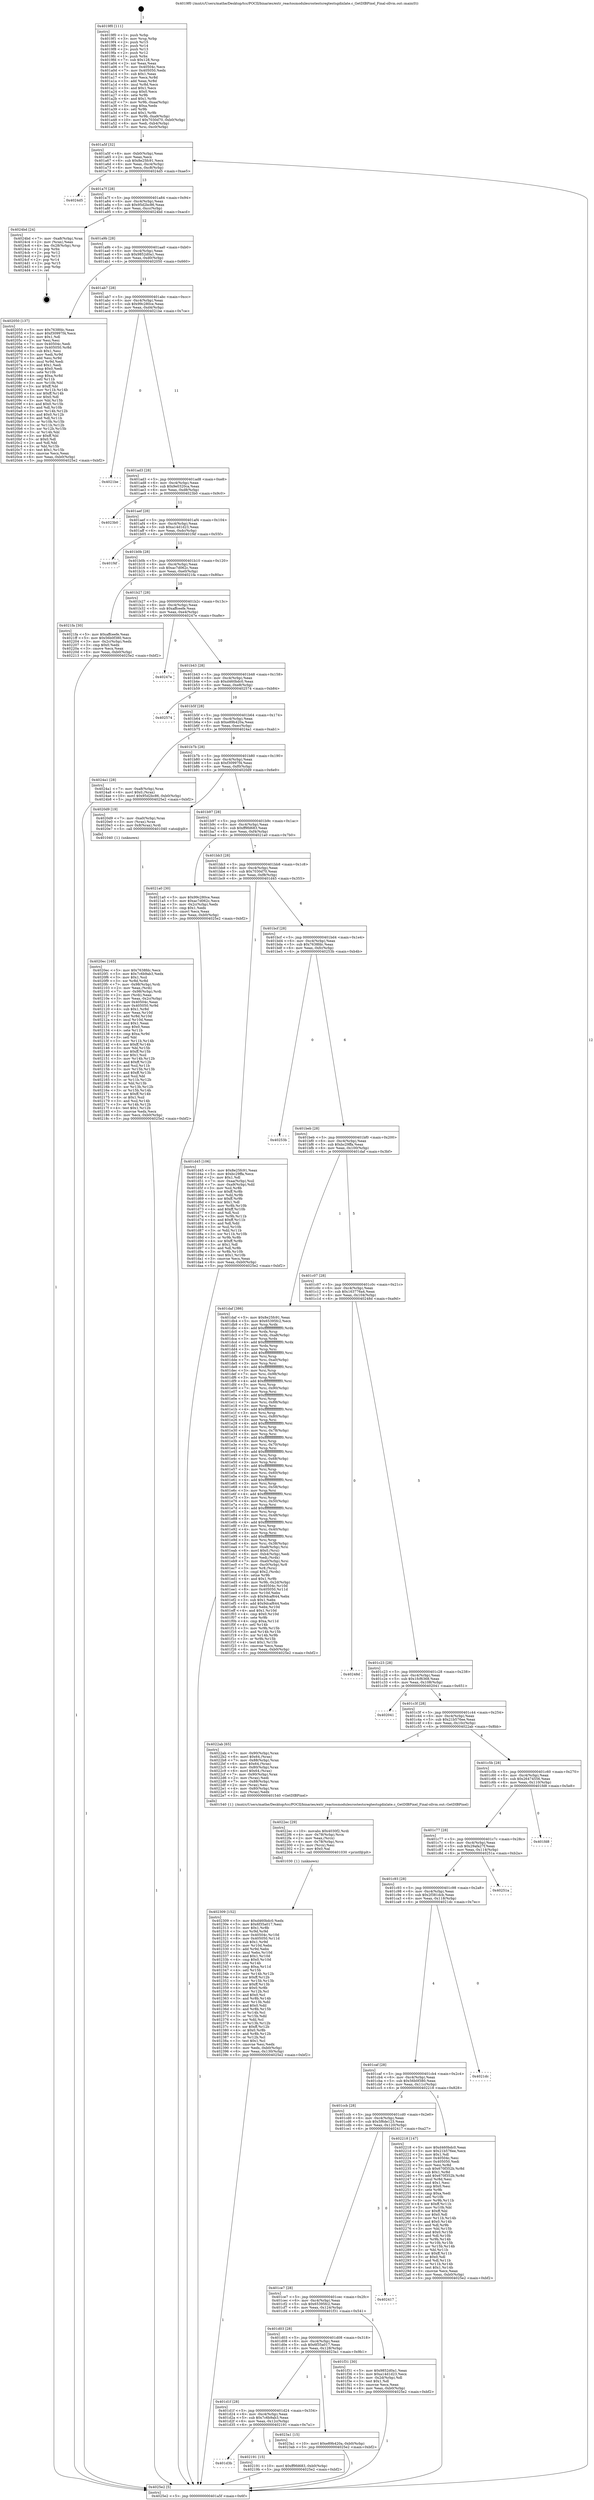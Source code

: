 digraph "0x4019f0" {
  label = "0x4019f0 (/mnt/c/Users/mathe/Desktop/tcc/POCII/binaries/extr_reactosmodulesrostestsregtestsgdixlate.c_GetDIBPixel_Final-ollvm.out::main(0))"
  labelloc = "t"
  node[shape=record]

  Entry [label="",width=0.3,height=0.3,shape=circle,fillcolor=black,style=filled]
  "0x401a5f" [label="{
     0x401a5f [32]\l
     | [instrs]\l
     &nbsp;&nbsp;0x401a5f \<+6\>: mov -0xb0(%rbp),%eax\l
     &nbsp;&nbsp;0x401a65 \<+2\>: mov %eax,%ecx\l
     &nbsp;&nbsp;0x401a67 \<+6\>: sub $0x8e25fc91,%ecx\l
     &nbsp;&nbsp;0x401a6d \<+6\>: mov %eax,-0xc4(%rbp)\l
     &nbsp;&nbsp;0x401a73 \<+6\>: mov %ecx,-0xc8(%rbp)\l
     &nbsp;&nbsp;0x401a79 \<+6\>: je 00000000004024d5 \<main+0xae5\>\l
  }"]
  "0x4024d5" [label="{
     0x4024d5\l
  }", style=dashed]
  "0x401a7f" [label="{
     0x401a7f [28]\l
     | [instrs]\l
     &nbsp;&nbsp;0x401a7f \<+5\>: jmp 0000000000401a84 \<main+0x94\>\l
     &nbsp;&nbsp;0x401a84 \<+6\>: mov -0xc4(%rbp),%eax\l
     &nbsp;&nbsp;0x401a8a \<+5\>: sub $0x95d2bc86,%eax\l
     &nbsp;&nbsp;0x401a8f \<+6\>: mov %eax,-0xcc(%rbp)\l
     &nbsp;&nbsp;0x401a95 \<+6\>: je 00000000004024bd \<main+0xacd\>\l
  }"]
  Exit [label="",width=0.3,height=0.3,shape=circle,fillcolor=black,style=filled,peripheries=2]
  "0x4024bd" [label="{
     0x4024bd [24]\l
     | [instrs]\l
     &nbsp;&nbsp;0x4024bd \<+7\>: mov -0xa8(%rbp),%rax\l
     &nbsp;&nbsp;0x4024c4 \<+2\>: mov (%rax),%eax\l
     &nbsp;&nbsp;0x4024c6 \<+4\>: lea -0x28(%rbp),%rsp\l
     &nbsp;&nbsp;0x4024ca \<+1\>: pop %rbx\l
     &nbsp;&nbsp;0x4024cb \<+2\>: pop %r12\l
     &nbsp;&nbsp;0x4024cd \<+2\>: pop %r13\l
     &nbsp;&nbsp;0x4024cf \<+2\>: pop %r14\l
     &nbsp;&nbsp;0x4024d1 \<+2\>: pop %r15\l
     &nbsp;&nbsp;0x4024d3 \<+1\>: pop %rbp\l
     &nbsp;&nbsp;0x4024d4 \<+1\>: ret\l
  }"]
  "0x401a9b" [label="{
     0x401a9b [28]\l
     | [instrs]\l
     &nbsp;&nbsp;0x401a9b \<+5\>: jmp 0000000000401aa0 \<main+0xb0\>\l
     &nbsp;&nbsp;0x401aa0 \<+6\>: mov -0xc4(%rbp),%eax\l
     &nbsp;&nbsp;0x401aa6 \<+5\>: sub $0x9852d0a1,%eax\l
     &nbsp;&nbsp;0x401aab \<+6\>: mov %eax,-0xd0(%rbp)\l
     &nbsp;&nbsp;0x401ab1 \<+6\>: je 0000000000402050 \<main+0x660\>\l
  }"]
  "0x402309" [label="{
     0x402309 [152]\l
     | [instrs]\l
     &nbsp;&nbsp;0x402309 \<+5\>: mov $0xd460bdc0,%edx\l
     &nbsp;&nbsp;0x40230e \<+5\>: mov $0x6f35a017,%esi\l
     &nbsp;&nbsp;0x402313 \<+3\>: mov $0x1,%r8b\l
     &nbsp;&nbsp;0x402316 \<+3\>: xor %r9d,%r9d\l
     &nbsp;&nbsp;0x402319 \<+8\>: mov 0x40504c,%r10d\l
     &nbsp;&nbsp;0x402321 \<+8\>: mov 0x405050,%r11d\l
     &nbsp;&nbsp;0x402329 \<+4\>: sub $0x1,%r9d\l
     &nbsp;&nbsp;0x40232d \<+3\>: mov %r10d,%ebx\l
     &nbsp;&nbsp;0x402330 \<+3\>: add %r9d,%ebx\l
     &nbsp;&nbsp;0x402333 \<+4\>: imul %ebx,%r10d\l
     &nbsp;&nbsp;0x402337 \<+4\>: and $0x1,%r10d\l
     &nbsp;&nbsp;0x40233b \<+4\>: cmp $0x0,%r10d\l
     &nbsp;&nbsp;0x40233f \<+4\>: sete %r14b\l
     &nbsp;&nbsp;0x402343 \<+4\>: cmp $0xa,%r11d\l
     &nbsp;&nbsp;0x402347 \<+4\>: setl %r15b\l
     &nbsp;&nbsp;0x40234b \<+3\>: mov %r14b,%r12b\l
     &nbsp;&nbsp;0x40234e \<+4\>: xor $0xff,%r12b\l
     &nbsp;&nbsp;0x402352 \<+3\>: mov %r15b,%r13b\l
     &nbsp;&nbsp;0x402355 \<+4\>: xor $0xff,%r13b\l
     &nbsp;&nbsp;0x402359 \<+4\>: xor $0x0,%r8b\l
     &nbsp;&nbsp;0x40235d \<+3\>: mov %r12b,%cl\l
     &nbsp;&nbsp;0x402360 \<+3\>: and $0x0,%cl\l
     &nbsp;&nbsp;0x402363 \<+3\>: and %r8b,%r14b\l
     &nbsp;&nbsp;0x402366 \<+3\>: mov %r13b,%dil\l
     &nbsp;&nbsp;0x402369 \<+4\>: and $0x0,%dil\l
     &nbsp;&nbsp;0x40236d \<+3\>: and %r8b,%r15b\l
     &nbsp;&nbsp;0x402370 \<+3\>: or %r14b,%cl\l
     &nbsp;&nbsp;0x402373 \<+3\>: or %r15b,%dil\l
     &nbsp;&nbsp;0x402376 \<+3\>: xor %dil,%cl\l
     &nbsp;&nbsp;0x402379 \<+3\>: or %r13b,%r12b\l
     &nbsp;&nbsp;0x40237c \<+4\>: xor $0xff,%r12b\l
     &nbsp;&nbsp;0x402380 \<+4\>: or $0x0,%r8b\l
     &nbsp;&nbsp;0x402384 \<+3\>: and %r8b,%r12b\l
     &nbsp;&nbsp;0x402387 \<+3\>: or %r12b,%cl\l
     &nbsp;&nbsp;0x40238a \<+3\>: test $0x1,%cl\l
     &nbsp;&nbsp;0x40238d \<+3\>: cmovne %esi,%edx\l
     &nbsp;&nbsp;0x402390 \<+6\>: mov %edx,-0xb0(%rbp)\l
     &nbsp;&nbsp;0x402396 \<+6\>: mov %eax,-0x130(%rbp)\l
     &nbsp;&nbsp;0x40239c \<+5\>: jmp 00000000004025e2 \<main+0xbf2\>\l
  }"]
  "0x402050" [label="{
     0x402050 [137]\l
     | [instrs]\l
     &nbsp;&nbsp;0x402050 \<+5\>: mov $0x7638fdc,%eax\l
     &nbsp;&nbsp;0x402055 \<+5\>: mov $0xf30997f4,%ecx\l
     &nbsp;&nbsp;0x40205a \<+2\>: mov $0x1,%dl\l
     &nbsp;&nbsp;0x40205c \<+2\>: xor %esi,%esi\l
     &nbsp;&nbsp;0x40205e \<+7\>: mov 0x40504c,%edi\l
     &nbsp;&nbsp;0x402065 \<+8\>: mov 0x405050,%r8d\l
     &nbsp;&nbsp;0x40206d \<+3\>: sub $0x1,%esi\l
     &nbsp;&nbsp;0x402070 \<+3\>: mov %edi,%r9d\l
     &nbsp;&nbsp;0x402073 \<+3\>: add %esi,%r9d\l
     &nbsp;&nbsp;0x402076 \<+4\>: imul %r9d,%edi\l
     &nbsp;&nbsp;0x40207a \<+3\>: and $0x1,%edi\l
     &nbsp;&nbsp;0x40207d \<+3\>: cmp $0x0,%edi\l
     &nbsp;&nbsp;0x402080 \<+4\>: sete %r10b\l
     &nbsp;&nbsp;0x402084 \<+4\>: cmp $0xa,%r8d\l
     &nbsp;&nbsp;0x402088 \<+4\>: setl %r11b\l
     &nbsp;&nbsp;0x40208c \<+3\>: mov %r10b,%bl\l
     &nbsp;&nbsp;0x40208f \<+3\>: xor $0xff,%bl\l
     &nbsp;&nbsp;0x402092 \<+3\>: mov %r11b,%r14b\l
     &nbsp;&nbsp;0x402095 \<+4\>: xor $0xff,%r14b\l
     &nbsp;&nbsp;0x402099 \<+3\>: xor $0x0,%dl\l
     &nbsp;&nbsp;0x40209c \<+3\>: mov %bl,%r15b\l
     &nbsp;&nbsp;0x40209f \<+4\>: and $0x0,%r15b\l
     &nbsp;&nbsp;0x4020a3 \<+3\>: and %dl,%r10b\l
     &nbsp;&nbsp;0x4020a6 \<+3\>: mov %r14b,%r12b\l
     &nbsp;&nbsp;0x4020a9 \<+4\>: and $0x0,%r12b\l
     &nbsp;&nbsp;0x4020ad \<+3\>: and %dl,%r11b\l
     &nbsp;&nbsp;0x4020b0 \<+3\>: or %r10b,%r15b\l
     &nbsp;&nbsp;0x4020b3 \<+3\>: or %r11b,%r12b\l
     &nbsp;&nbsp;0x4020b6 \<+3\>: xor %r12b,%r15b\l
     &nbsp;&nbsp;0x4020b9 \<+3\>: or %r14b,%bl\l
     &nbsp;&nbsp;0x4020bc \<+3\>: xor $0xff,%bl\l
     &nbsp;&nbsp;0x4020bf \<+3\>: or $0x0,%dl\l
     &nbsp;&nbsp;0x4020c2 \<+2\>: and %dl,%bl\l
     &nbsp;&nbsp;0x4020c4 \<+3\>: or %bl,%r15b\l
     &nbsp;&nbsp;0x4020c7 \<+4\>: test $0x1,%r15b\l
     &nbsp;&nbsp;0x4020cb \<+3\>: cmovne %ecx,%eax\l
     &nbsp;&nbsp;0x4020ce \<+6\>: mov %eax,-0xb0(%rbp)\l
     &nbsp;&nbsp;0x4020d4 \<+5\>: jmp 00000000004025e2 \<main+0xbf2\>\l
  }"]
  "0x401ab7" [label="{
     0x401ab7 [28]\l
     | [instrs]\l
     &nbsp;&nbsp;0x401ab7 \<+5\>: jmp 0000000000401abc \<main+0xcc\>\l
     &nbsp;&nbsp;0x401abc \<+6\>: mov -0xc4(%rbp),%eax\l
     &nbsp;&nbsp;0x401ac2 \<+5\>: sub $0x99c280ce,%eax\l
     &nbsp;&nbsp;0x401ac7 \<+6\>: mov %eax,-0xd4(%rbp)\l
     &nbsp;&nbsp;0x401acd \<+6\>: je 00000000004021be \<main+0x7ce\>\l
  }"]
  "0x4022ec" [label="{
     0x4022ec [29]\l
     | [instrs]\l
     &nbsp;&nbsp;0x4022ec \<+10\>: movabs $0x4030f2,%rdi\l
     &nbsp;&nbsp;0x4022f6 \<+4\>: mov -0x78(%rbp),%rcx\l
     &nbsp;&nbsp;0x4022fa \<+2\>: mov %eax,(%rcx)\l
     &nbsp;&nbsp;0x4022fc \<+4\>: mov -0x78(%rbp),%rcx\l
     &nbsp;&nbsp;0x402300 \<+2\>: mov (%rcx),%esi\l
     &nbsp;&nbsp;0x402302 \<+2\>: mov $0x0,%al\l
     &nbsp;&nbsp;0x402304 \<+5\>: call 0000000000401030 \<printf@plt\>\l
     | [calls]\l
     &nbsp;&nbsp;0x401030 \{1\} (unknown)\l
  }"]
  "0x4021be" [label="{
     0x4021be\l
  }", style=dashed]
  "0x401ad3" [label="{
     0x401ad3 [28]\l
     | [instrs]\l
     &nbsp;&nbsp;0x401ad3 \<+5\>: jmp 0000000000401ad8 \<main+0xe8\>\l
     &nbsp;&nbsp;0x401ad8 \<+6\>: mov -0xc4(%rbp),%eax\l
     &nbsp;&nbsp;0x401ade \<+5\>: sub $0x9e0320ca,%eax\l
     &nbsp;&nbsp;0x401ae3 \<+6\>: mov %eax,-0xd8(%rbp)\l
     &nbsp;&nbsp;0x401ae9 \<+6\>: je 00000000004023b0 \<main+0x9c0\>\l
  }"]
  "0x401d3b" [label="{
     0x401d3b\l
  }", style=dashed]
  "0x4023b0" [label="{
     0x4023b0\l
  }", style=dashed]
  "0x401aef" [label="{
     0x401aef [28]\l
     | [instrs]\l
     &nbsp;&nbsp;0x401aef \<+5\>: jmp 0000000000401af4 \<main+0x104\>\l
     &nbsp;&nbsp;0x401af4 \<+6\>: mov -0xc4(%rbp),%eax\l
     &nbsp;&nbsp;0x401afa \<+5\>: sub $0xa14d1d23,%eax\l
     &nbsp;&nbsp;0x401aff \<+6\>: mov %eax,-0xdc(%rbp)\l
     &nbsp;&nbsp;0x401b05 \<+6\>: je 0000000000401f4f \<main+0x55f\>\l
  }"]
  "0x402191" [label="{
     0x402191 [15]\l
     | [instrs]\l
     &nbsp;&nbsp;0x402191 \<+10\>: movl $0xff9fd683,-0xb0(%rbp)\l
     &nbsp;&nbsp;0x40219b \<+5\>: jmp 00000000004025e2 \<main+0xbf2\>\l
  }"]
  "0x401f4f" [label="{
     0x401f4f\l
  }", style=dashed]
  "0x401b0b" [label="{
     0x401b0b [28]\l
     | [instrs]\l
     &nbsp;&nbsp;0x401b0b \<+5\>: jmp 0000000000401b10 \<main+0x120\>\l
     &nbsp;&nbsp;0x401b10 \<+6\>: mov -0xc4(%rbp),%eax\l
     &nbsp;&nbsp;0x401b16 \<+5\>: sub $0xac7d062c,%eax\l
     &nbsp;&nbsp;0x401b1b \<+6\>: mov %eax,-0xe0(%rbp)\l
     &nbsp;&nbsp;0x401b21 \<+6\>: je 00000000004021fa \<main+0x80a\>\l
  }"]
  "0x401d1f" [label="{
     0x401d1f [28]\l
     | [instrs]\l
     &nbsp;&nbsp;0x401d1f \<+5\>: jmp 0000000000401d24 \<main+0x334\>\l
     &nbsp;&nbsp;0x401d24 \<+6\>: mov -0xc4(%rbp),%eax\l
     &nbsp;&nbsp;0x401d2a \<+5\>: sub $0x7c6b9ab3,%eax\l
     &nbsp;&nbsp;0x401d2f \<+6\>: mov %eax,-0x12c(%rbp)\l
     &nbsp;&nbsp;0x401d35 \<+6\>: je 0000000000402191 \<main+0x7a1\>\l
  }"]
  "0x4021fa" [label="{
     0x4021fa [30]\l
     | [instrs]\l
     &nbsp;&nbsp;0x4021fa \<+5\>: mov $0xaffceefe,%eax\l
     &nbsp;&nbsp;0x4021ff \<+5\>: mov $0x56b0f380,%ecx\l
     &nbsp;&nbsp;0x402204 \<+3\>: mov -0x2c(%rbp),%edx\l
     &nbsp;&nbsp;0x402207 \<+3\>: cmp $0x0,%edx\l
     &nbsp;&nbsp;0x40220a \<+3\>: cmove %ecx,%eax\l
     &nbsp;&nbsp;0x40220d \<+6\>: mov %eax,-0xb0(%rbp)\l
     &nbsp;&nbsp;0x402213 \<+5\>: jmp 00000000004025e2 \<main+0xbf2\>\l
  }"]
  "0x401b27" [label="{
     0x401b27 [28]\l
     | [instrs]\l
     &nbsp;&nbsp;0x401b27 \<+5\>: jmp 0000000000401b2c \<main+0x13c\>\l
     &nbsp;&nbsp;0x401b2c \<+6\>: mov -0xc4(%rbp),%eax\l
     &nbsp;&nbsp;0x401b32 \<+5\>: sub $0xaffceefe,%eax\l
     &nbsp;&nbsp;0x401b37 \<+6\>: mov %eax,-0xe4(%rbp)\l
     &nbsp;&nbsp;0x401b3d \<+6\>: je 000000000040247e \<main+0xa8e\>\l
  }"]
  "0x4023a1" [label="{
     0x4023a1 [15]\l
     | [instrs]\l
     &nbsp;&nbsp;0x4023a1 \<+10\>: movl $0xe89b420a,-0xb0(%rbp)\l
     &nbsp;&nbsp;0x4023ab \<+5\>: jmp 00000000004025e2 \<main+0xbf2\>\l
  }"]
  "0x40247e" [label="{
     0x40247e\l
  }", style=dashed]
  "0x401b43" [label="{
     0x401b43 [28]\l
     | [instrs]\l
     &nbsp;&nbsp;0x401b43 \<+5\>: jmp 0000000000401b48 \<main+0x158\>\l
     &nbsp;&nbsp;0x401b48 \<+6\>: mov -0xc4(%rbp),%eax\l
     &nbsp;&nbsp;0x401b4e \<+5\>: sub $0xd460bdc0,%eax\l
     &nbsp;&nbsp;0x401b53 \<+6\>: mov %eax,-0xe8(%rbp)\l
     &nbsp;&nbsp;0x401b59 \<+6\>: je 0000000000402574 \<main+0xb84\>\l
  }"]
  "0x4020ec" [label="{
     0x4020ec [165]\l
     | [instrs]\l
     &nbsp;&nbsp;0x4020ec \<+5\>: mov $0x7638fdc,%ecx\l
     &nbsp;&nbsp;0x4020f1 \<+5\>: mov $0x7c6b9ab3,%edx\l
     &nbsp;&nbsp;0x4020f6 \<+3\>: mov $0x1,%sil\l
     &nbsp;&nbsp;0x4020f9 \<+3\>: xor %r8d,%r8d\l
     &nbsp;&nbsp;0x4020fc \<+7\>: mov -0x98(%rbp),%rdi\l
     &nbsp;&nbsp;0x402103 \<+2\>: mov %eax,(%rdi)\l
     &nbsp;&nbsp;0x402105 \<+7\>: mov -0x98(%rbp),%rdi\l
     &nbsp;&nbsp;0x40210c \<+2\>: mov (%rdi),%eax\l
     &nbsp;&nbsp;0x40210e \<+3\>: mov %eax,-0x2c(%rbp)\l
     &nbsp;&nbsp;0x402111 \<+7\>: mov 0x40504c,%eax\l
     &nbsp;&nbsp;0x402118 \<+8\>: mov 0x405050,%r9d\l
     &nbsp;&nbsp;0x402120 \<+4\>: sub $0x1,%r8d\l
     &nbsp;&nbsp;0x402124 \<+3\>: mov %eax,%r10d\l
     &nbsp;&nbsp;0x402127 \<+3\>: add %r8d,%r10d\l
     &nbsp;&nbsp;0x40212a \<+4\>: imul %r10d,%eax\l
     &nbsp;&nbsp;0x40212e \<+3\>: and $0x1,%eax\l
     &nbsp;&nbsp;0x402131 \<+3\>: cmp $0x0,%eax\l
     &nbsp;&nbsp;0x402134 \<+4\>: sete %r11b\l
     &nbsp;&nbsp;0x402138 \<+4\>: cmp $0xa,%r9d\l
     &nbsp;&nbsp;0x40213c \<+3\>: setl %bl\l
     &nbsp;&nbsp;0x40213f \<+3\>: mov %r11b,%r14b\l
     &nbsp;&nbsp;0x402142 \<+4\>: xor $0xff,%r14b\l
     &nbsp;&nbsp;0x402146 \<+3\>: mov %bl,%r15b\l
     &nbsp;&nbsp;0x402149 \<+4\>: xor $0xff,%r15b\l
     &nbsp;&nbsp;0x40214d \<+4\>: xor $0x1,%sil\l
     &nbsp;&nbsp;0x402151 \<+3\>: mov %r14b,%r12b\l
     &nbsp;&nbsp;0x402154 \<+4\>: and $0xff,%r12b\l
     &nbsp;&nbsp;0x402158 \<+3\>: and %sil,%r11b\l
     &nbsp;&nbsp;0x40215b \<+3\>: mov %r15b,%r13b\l
     &nbsp;&nbsp;0x40215e \<+4\>: and $0xff,%r13b\l
     &nbsp;&nbsp;0x402162 \<+3\>: and %sil,%bl\l
     &nbsp;&nbsp;0x402165 \<+3\>: or %r11b,%r12b\l
     &nbsp;&nbsp;0x402168 \<+3\>: or %bl,%r13b\l
     &nbsp;&nbsp;0x40216b \<+3\>: xor %r13b,%r12b\l
     &nbsp;&nbsp;0x40216e \<+3\>: or %r15b,%r14b\l
     &nbsp;&nbsp;0x402171 \<+4\>: xor $0xff,%r14b\l
     &nbsp;&nbsp;0x402175 \<+4\>: or $0x1,%sil\l
     &nbsp;&nbsp;0x402179 \<+3\>: and %sil,%r14b\l
     &nbsp;&nbsp;0x40217c \<+3\>: or %r14b,%r12b\l
     &nbsp;&nbsp;0x40217f \<+4\>: test $0x1,%r12b\l
     &nbsp;&nbsp;0x402183 \<+3\>: cmovne %edx,%ecx\l
     &nbsp;&nbsp;0x402186 \<+6\>: mov %ecx,-0xb0(%rbp)\l
     &nbsp;&nbsp;0x40218c \<+5\>: jmp 00000000004025e2 \<main+0xbf2\>\l
  }"]
  "0x402574" [label="{
     0x402574\l
  }", style=dashed]
  "0x401b5f" [label="{
     0x401b5f [28]\l
     | [instrs]\l
     &nbsp;&nbsp;0x401b5f \<+5\>: jmp 0000000000401b64 \<main+0x174\>\l
     &nbsp;&nbsp;0x401b64 \<+6\>: mov -0xc4(%rbp),%eax\l
     &nbsp;&nbsp;0x401b6a \<+5\>: sub $0xe89b420a,%eax\l
     &nbsp;&nbsp;0x401b6f \<+6\>: mov %eax,-0xec(%rbp)\l
     &nbsp;&nbsp;0x401b75 \<+6\>: je 00000000004024a1 \<main+0xab1\>\l
  }"]
  "0x401d03" [label="{
     0x401d03 [28]\l
     | [instrs]\l
     &nbsp;&nbsp;0x401d03 \<+5\>: jmp 0000000000401d08 \<main+0x318\>\l
     &nbsp;&nbsp;0x401d08 \<+6\>: mov -0xc4(%rbp),%eax\l
     &nbsp;&nbsp;0x401d0e \<+5\>: sub $0x6f35a017,%eax\l
     &nbsp;&nbsp;0x401d13 \<+6\>: mov %eax,-0x128(%rbp)\l
     &nbsp;&nbsp;0x401d19 \<+6\>: je 00000000004023a1 \<main+0x9b1\>\l
  }"]
  "0x4024a1" [label="{
     0x4024a1 [28]\l
     | [instrs]\l
     &nbsp;&nbsp;0x4024a1 \<+7\>: mov -0xa8(%rbp),%rax\l
     &nbsp;&nbsp;0x4024a8 \<+6\>: movl $0x0,(%rax)\l
     &nbsp;&nbsp;0x4024ae \<+10\>: movl $0x95d2bc86,-0xb0(%rbp)\l
     &nbsp;&nbsp;0x4024b8 \<+5\>: jmp 00000000004025e2 \<main+0xbf2\>\l
  }"]
  "0x401b7b" [label="{
     0x401b7b [28]\l
     | [instrs]\l
     &nbsp;&nbsp;0x401b7b \<+5\>: jmp 0000000000401b80 \<main+0x190\>\l
     &nbsp;&nbsp;0x401b80 \<+6\>: mov -0xc4(%rbp),%eax\l
     &nbsp;&nbsp;0x401b86 \<+5\>: sub $0xf30997f4,%eax\l
     &nbsp;&nbsp;0x401b8b \<+6\>: mov %eax,-0xf0(%rbp)\l
     &nbsp;&nbsp;0x401b91 \<+6\>: je 00000000004020d9 \<main+0x6e9\>\l
  }"]
  "0x401f31" [label="{
     0x401f31 [30]\l
     | [instrs]\l
     &nbsp;&nbsp;0x401f31 \<+5\>: mov $0x9852d0a1,%eax\l
     &nbsp;&nbsp;0x401f36 \<+5\>: mov $0xa14d1d23,%ecx\l
     &nbsp;&nbsp;0x401f3b \<+3\>: mov -0x2d(%rbp),%dl\l
     &nbsp;&nbsp;0x401f3e \<+3\>: test $0x1,%dl\l
     &nbsp;&nbsp;0x401f41 \<+3\>: cmovne %ecx,%eax\l
     &nbsp;&nbsp;0x401f44 \<+6\>: mov %eax,-0xb0(%rbp)\l
     &nbsp;&nbsp;0x401f4a \<+5\>: jmp 00000000004025e2 \<main+0xbf2\>\l
  }"]
  "0x4020d9" [label="{
     0x4020d9 [19]\l
     | [instrs]\l
     &nbsp;&nbsp;0x4020d9 \<+7\>: mov -0xa0(%rbp),%rax\l
     &nbsp;&nbsp;0x4020e0 \<+3\>: mov (%rax),%rax\l
     &nbsp;&nbsp;0x4020e3 \<+4\>: mov 0x8(%rax),%rdi\l
     &nbsp;&nbsp;0x4020e7 \<+5\>: call 0000000000401040 \<atoi@plt\>\l
     | [calls]\l
     &nbsp;&nbsp;0x401040 \{1\} (unknown)\l
  }"]
  "0x401b97" [label="{
     0x401b97 [28]\l
     | [instrs]\l
     &nbsp;&nbsp;0x401b97 \<+5\>: jmp 0000000000401b9c \<main+0x1ac\>\l
     &nbsp;&nbsp;0x401b9c \<+6\>: mov -0xc4(%rbp),%eax\l
     &nbsp;&nbsp;0x401ba2 \<+5\>: sub $0xff9fd683,%eax\l
     &nbsp;&nbsp;0x401ba7 \<+6\>: mov %eax,-0xf4(%rbp)\l
     &nbsp;&nbsp;0x401bad \<+6\>: je 00000000004021a0 \<main+0x7b0\>\l
  }"]
  "0x401ce7" [label="{
     0x401ce7 [28]\l
     | [instrs]\l
     &nbsp;&nbsp;0x401ce7 \<+5\>: jmp 0000000000401cec \<main+0x2fc\>\l
     &nbsp;&nbsp;0x401cec \<+6\>: mov -0xc4(%rbp),%eax\l
     &nbsp;&nbsp;0x401cf2 \<+5\>: sub $0x65395fc2,%eax\l
     &nbsp;&nbsp;0x401cf7 \<+6\>: mov %eax,-0x124(%rbp)\l
     &nbsp;&nbsp;0x401cfd \<+6\>: je 0000000000401f31 \<main+0x541\>\l
  }"]
  "0x4021a0" [label="{
     0x4021a0 [30]\l
     | [instrs]\l
     &nbsp;&nbsp;0x4021a0 \<+5\>: mov $0x99c280ce,%eax\l
     &nbsp;&nbsp;0x4021a5 \<+5\>: mov $0xac7d062c,%ecx\l
     &nbsp;&nbsp;0x4021aa \<+3\>: mov -0x2c(%rbp),%edx\l
     &nbsp;&nbsp;0x4021ad \<+3\>: cmp $0x1,%edx\l
     &nbsp;&nbsp;0x4021b0 \<+3\>: cmovl %ecx,%eax\l
     &nbsp;&nbsp;0x4021b3 \<+6\>: mov %eax,-0xb0(%rbp)\l
     &nbsp;&nbsp;0x4021b9 \<+5\>: jmp 00000000004025e2 \<main+0xbf2\>\l
  }"]
  "0x401bb3" [label="{
     0x401bb3 [28]\l
     | [instrs]\l
     &nbsp;&nbsp;0x401bb3 \<+5\>: jmp 0000000000401bb8 \<main+0x1c8\>\l
     &nbsp;&nbsp;0x401bb8 \<+6\>: mov -0xc4(%rbp),%eax\l
     &nbsp;&nbsp;0x401bbe \<+5\>: sub $0x7030d70,%eax\l
     &nbsp;&nbsp;0x401bc3 \<+6\>: mov %eax,-0xf8(%rbp)\l
     &nbsp;&nbsp;0x401bc9 \<+6\>: je 0000000000401d45 \<main+0x355\>\l
  }"]
  "0x402417" [label="{
     0x402417\l
  }", style=dashed]
  "0x401d45" [label="{
     0x401d45 [106]\l
     | [instrs]\l
     &nbsp;&nbsp;0x401d45 \<+5\>: mov $0x8e25fc91,%eax\l
     &nbsp;&nbsp;0x401d4a \<+5\>: mov $0xbc29ffa,%ecx\l
     &nbsp;&nbsp;0x401d4f \<+2\>: mov $0x1,%dl\l
     &nbsp;&nbsp;0x401d51 \<+7\>: mov -0xaa(%rbp),%sil\l
     &nbsp;&nbsp;0x401d58 \<+7\>: mov -0xa9(%rbp),%dil\l
     &nbsp;&nbsp;0x401d5f \<+3\>: mov %sil,%r8b\l
     &nbsp;&nbsp;0x401d62 \<+4\>: xor $0xff,%r8b\l
     &nbsp;&nbsp;0x401d66 \<+3\>: mov %dil,%r9b\l
     &nbsp;&nbsp;0x401d69 \<+4\>: xor $0xff,%r9b\l
     &nbsp;&nbsp;0x401d6d \<+3\>: xor $0x1,%dl\l
     &nbsp;&nbsp;0x401d70 \<+3\>: mov %r8b,%r10b\l
     &nbsp;&nbsp;0x401d73 \<+4\>: and $0xff,%r10b\l
     &nbsp;&nbsp;0x401d77 \<+3\>: and %dl,%sil\l
     &nbsp;&nbsp;0x401d7a \<+3\>: mov %r9b,%r11b\l
     &nbsp;&nbsp;0x401d7d \<+4\>: and $0xff,%r11b\l
     &nbsp;&nbsp;0x401d81 \<+3\>: and %dl,%dil\l
     &nbsp;&nbsp;0x401d84 \<+3\>: or %sil,%r10b\l
     &nbsp;&nbsp;0x401d87 \<+3\>: or %dil,%r11b\l
     &nbsp;&nbsp;0x401d8a \<+3\>: xor %r11b,%r10b\l
     &nbsp;&nbsp;0x401d8d \<+3\>: or %r9b,%r8b\l
     &nbsp;&nbsp;0x401d90 \<+4\>: xor $0xff,%r8b\l
     &nbsp;&nbsp;0x401d94 \<+3\>: or $0x1,%dl\l
     &nbsp;&nbsp;0x401d97 \<+3\>: and %dl,%r8b\l
     &nbsp;&nbsp;0x401d9a \<+3\>: or %r8b,%r10b\l
     &nbsp;&nbsp;0x401d9d \<+4\>: test $0x1,%r10b\l
     &nbsp;&nbsp;0x401da1 \<+3\>: cmovne %ecx,%eax\l
     &nbsp;&nbsp;0x401da4 \<+6\>: mov %eax,-0xb0(%rbp)\l
     &nbsp;&nbsp;0x401daa \<+5\>: jmp 00000000004025e2 \<main+0xbf2\>\l
  }"]
  "0x401bcf" [label="{
     0x401bcf [28]\l
     | [instrs]\l
     &nbsp;&nbsp;0x401bcf \<+5\>: jmp 0000000000401bd4 \<main+0x1e4\>\l
     &nbsp;&nbsp;0x401bd4 \<+6\>: mov -0xc4(%rbp),%eax\l
     &nbsp;&nbsp;0x401bda \<+5\>: sub $0x7638fdc,%eax\l
     &nbsp;&nbsp;0x401bdf \<+6\>: mov %eax,-0xfc(%rbp)\l
     &nbsp;&nbsp;0x401be5 \<+6\>: je 000000000040253b \<main+0xb4b\>\l
  }"]
  "0x4025e2" [label="{
     0x4025e2 [5]\l
     | [instrs]\l
     &nbsp;&nbsp;0x4025e2 \<+5\>: jmp 0000000000401a5f \<main+0x6f\>\l
  }"]
  "0x4019f0" [label="{
     0x4019f0 [111]\l
     | [instrs]\l
     &nbsp;&nbsp;0x4019f0 \<+1\>: push %rbp\l
     &nbsp;&nbsp;0x4019f1 \<+3\>: mov %rsp,%rbp\l
     &nbsp;&nbsp;0x4019f4 \<+2\>: push %r15\l
     &nbsp;&nbsp;0x4019f6 \<+2\>: push %r14\l
     &nbsp;&nbsp;0x4019f8 \<+2\>: push %r13\l
     &nbsp;&nbsp;0x4019fa \<+2\>: push %r12\l
     &nbsp;&nbsp;0x4019fc \<+1\>: push %rbx\l
     &nbsp;&nbsp;0x4019fd \<+7\>: sub $0x128,%rsp\l
     &nbsp;&nbsp;0x401a04 \<+2\>: xor %eax,%eax\l
     &nbsp;&nbsp;0x401a06 \<+7\>: mov 0x40504c,%ecx\l
     &nbsp;&nbsp;0x401a0d \<+7\>: mov 0x405050,%edx\l
     &nbsp;&nbsp;0x401a14 \<+3\>: sub $0x1,%eax\l
     &nbsp;&nbsp;0x401a17 \<+3\>: mov %ecx,%r8d\l
     &nbsp;&nbsp;0x401a1a \<+3\>: add %eax,%r8d\l
     &nbsp;&nbsp;0x401a1d \<+4\>: imul %r8d,%ecx\l
     &nbsp;&nbsp;0x401a21 \<+3\>: and $0x1,%ecx\l
     &nbsp;&nbsp;0x401a24 \<+3\>: cmp $0x0,%ecx\l
     &nbsp;&nbsp;0x401a27 \<+4\>: sete %r9b\l
     &nbsp;&nbsp;0x401a2b \<+4\>: and $0x1,%r9b\l
     &nbsp;&nbsp;0x401a2f \<+7\>: mov %r9b,-0xaa(%rbp)\l
     &nbsp;&nbsp;0x401a36 \<+3\>: cmp $0xa,%edx\l
     &nbsp;&nbsp;0x401a39 \<+4\>: setl %r9b\l
     &nbsp;&nbsp;0x401a3d \<+4\>: and $0x1,%r9b\l
     &nbsp;&nbsp;0x401a41 \<+7\>: mov %r9b,-0xa9(%rbp)\l
     &nbsp;&nbsp;0x401a48 \<+10\>: movl $0x7030d70,-0xb0(%rbp)\l
     &nbsp;&nbsp;0x401a52 \<+6\>: mov %edi,-0xb4(%rbp)\l
     &nbsp;&nbsp;0x401a58 \<+7\>: mov %rsi,-0xc0(%rbp)\l
  }"]
  "0x401ccb" [label="{
     0x401ccb [28]\l
     | [instrs]\l
     &nbsp;&nbsp;0x401ccb \<+5\>: jmp 0000000000401cd0 \<main+0x2e0\>\l
     &nbsp;&nbsp;0x401cd0 \<+6\>: mov -0xc4(%rbp),%eax\l
     &nbsp;&nbsp;0x401cd6 \<+5\>: sub $0x5f6de123,%eax\l
     &nbsp;&nbsp;0x401cdb \<+6\>: mov %eax,-0x120(%rbp)\l
     &nbsp;&nbsp;0x401ce1 \<+6\>: je 0000000000402417 \<main+0xa27\>\l
  }"]
  "0x40253b" [label="{
     0x40253b\l
  }", style=dashed]
  "0x401beb" [label="{
     0x401beb [28]\l
     | [instrs]\l
     &nbsp;&nbsp;0x401beb \<+5\>: jmp 0000000000401bf0 \<main+0x200\>\l
     &nbsp;&nbsp;0x401bf0 \<+6\>: mov -0xc4(%rbp),%eax\l
     &nbsp;&nbsp;0x401bf6 \<+5\>: sub $0xbc29ffa,%eax\l
     &nbsp;&nbsp;0x401bfb \<+6\>: mov %eax,-0x100(%rbp)\l
     &nbsp;&nbsp;0x401c01 \<+6\>: je 0000000000401daf \<main+0x3bf\>\l
  }"]
  "0x402218" [label="{
     0x402218 [147]\l
     | [instrs]\l
     &nbsp;&nbsp;0x402218 \<+5\>: mov $0xd460bdc0,%eax\l
     &nbsp;&nbsp;0x40221d \<+5\>: mov $0x21b576ee,%ecx\l
     &nbsp;&nbsp;0x402222 \<+2\>: mov $0x1,%dl\l
     &nbsp;&nbsp;0x402224 \<+7\>: mov 0x40504c,%esi\l
     &nbsp;&nbsp;0x40222b \<+7\>: mov 0x405050,%edi\l
     &nbsp;&nbsp;0x402232 \<+3\>: mov %esi,%r8d\l
     &nbsp;&nbsp;0x402235 \<+7\>: sub $0x670f352b,%r8d\l
     &nbsp;&nbsp;0x40223c \<+4\>: sub $0x1,%r8d\l
     &nbsp;&nbsp;0x402240 \<+7\>: add $0x670f352b,%r8d\l
     &nbsp;&nbsp;0x402247 \<+4\>: imul %r8d,%esi\l
     &nbsp;&nbsp;0x40224b \<+3\>: and $0x1,%esi\l
     &nbsp;&nbsp;0x40224e \<+3\>: cmp $0x0,%esi\l
     &nbsp;&nbsp;0x402251 \<+4\>: sete %r9b\l
     &nbsp;&nbsp;0x402255 \<+3\>: cmp $0xa,%edi\l
     &nbsp;&nbsp;0x402258 \<+4\>: setl %r10b\l
     &nbsp;&nbsp;0x40225c \<+3\>: mov %r9b,%r11b\l
     &nbsp;&nbsp;0x40225f \<+4\>: xor $0xff,%r11b\l
     &nbsp;&nbsp;0x402263 \<+3\>: mov %r10b,%bl\l
     &nbsp;&nbsp;0x402266 \<+3\>: xor $0xff,%bl\l
     &nbsp;&nbsp;0x402269 \<+3\>: xor $0x0,%dl\l
     &nbsp;&nbsp;0x40226c \<+3\>: mov %r11b,%r14b\l
     &nbsp;&nbsp;0x40226f \<+4\>: and $0x0,%r14b\l
     &nbsp;&nbsp;0x402273 \<+3\>: and %dl,%r9b\l
     &nbsp;&nbsp;0x402276 \<+3\>: mov %bl,%r15b\l
     &nbsp;&nbsp;0x402279 \<+4\>: and $0x0,%r15b\l
     &nbsp;&nbsp;0x40227d \<+3\>: and %dl,%r10b\l
     &nbsp;&nbsp;0x402280 \<+3\>: or %r9b,%r14b\l
     &nbsp;&nbsp;0x402283 \<+3\>: or %r10b,%r15b\l
     &nbsp;&nbsp;0x402286 \<+3\>: xor %r15b,%r14b\l
     &nbsp;&nbsp;0x402289 \<+3\>: or %bl,%r11b\l
     &nbsp;&nbsp;0x40228c \<+4\>: xor $0xff,%r11b\l
     &nbsp;&nbsp;0x402290 \<+3\>: or $0x0,%dl\l
     &nbsp;&nbsp;0x402293 \<+3\>: and %dl,%r11b\l
     &nbsp;&nbsp;0x402296 \<+3\>: or %r11b,%r14b\l
     &nbsp;&nbsp;0x402299 \<+4\>: test $0x1,%r14b\l
     &nbsp;&nbsp;0x40229d \<+3\>: cmovne %ecx,%eax\l
     &nbsp;&nbsp;0x4022a0 \<+6\>: mov %eax,-0xb0(%rbp)\l
     &nbsp;&nbsp;0x4022a6 \<+5\>: jmp 00000000004025e2 \<main+0xbf2\>\l
  }"]
  "0x401daf" [label="{
     0x401daf [386]\l
     | [instrs]\l
     &nbsp;&nbsp;0x401daf \<+5\>: mov $0x8e25fc91,%eax\l
     &nbsp;&nbsp;0x401db4 \<+5\>: mov $0x65395fc2,%ecx\l
     &nbsp;&nbsp;0x401db9 \<+3\>: mov %rsp,%rdx\l
     &nbsp;&nbsp;0x401dbc \<+4\>: add $0xfffffffffffffff0,%rdx\l
     &nbsp;&nbsp;0x401dc0 \<+3\>: mov %rdx,%rsp\l
     &nbsp;&nbsp;0x401dc3 \<+7\>: mov %rdx,-0xa8(%rbp)\l
     &nbsp;&nbsp;0x401dca \<+3\>: mov %rsp,%rdx\l
     &nbsp;&nbsp;0x401dcd \<+4\>: add $0xfffffffffffffff0,%rdx\l
     &nbsp;&nbsp;0x401dd1 \<+3\>: mov %rdx,%rsp\l
     &nbsp;&nbsp;0x401dd4 \<+3\>: mov %rsp,%rsi\l
     &nbsp;&nbsp;0x401dd7 \<+4\>: add $0xfffffffffffffff0,%rsi\l
     &nbsp;&nbsp;0x401ddb \<+3\>: mov %rsi,%rsp\l
     &nbsp;&nbsp;0x401dde \<+7\>: mov %rsi,-0xa0(%rbp)\l
     &nbsp;&nbsp;0x401de5 \<+3\>: mov %rsp,%rsi\l
     &nbsp;&nbsp;0x401de8 \<+4\>: add $0xfffffffffffffff0,%rsi\l
     &nbsp;&nbsp;0x401dec \<+3\>: mov %rsi,%rsp\l
     &nbsp;&nbsp;0x401def \<+7\>: mov %rsi,-0x98(%rbp)\l
     &nbsp;&nbsp;0x401df6 \<+3\>: mov %rsp,%rsi\l
     &nbsp;&nbsp;0x401df9 \<+4\>: add $0xfffffffffffffff0,%rsi\l
     &nbsp;&nbsp;0x401dfd \<+3\>: mov %rsi,%rsp\l
     &nbsp;&nbsp;0x401e00 \<+7\>: mov %rsi,-0x90(%rbp)\l
     &nbsp;&nbsp;0x401e07 \<+3\>: mov %rsp,%rsi\l
     &nbsp;&nbsp;0x401e0a \<+4\>: add $0xfffffffffffffff0,%rsi\l
     &nbsp;&nbsp;0x401e0e \<+3\>: mov %rsi,%rsp\l
     &nbsp;&nbsp;0x401e11 \<+7\>: mov %rsi,-0x88(%rbp)\l
     &nbsp;&nbsp;0x401e18 \<+3\>: mov %rsp,%rsi\l
     &nbsp;&nbsp;0x401e1b \<+4\>: add $0xfffffffffffffff0,%rsi\l
     &nbsp;&nbsp;0x401e1f \<+3\>: mov %rsi,%rsp\l
     &nbsp;&nbsp;0x401e22 \<+4\>: mov %rsi,-0x80(%rbp)\l
     &nbsp;&nbsp;0x401e26 \<+3\>: mov %rsp,%rsi\l
     &nbsp;&nbsp;0x401e29 \<+4\>: add $0xfffffffffffffff0,%rsi\l
     &nbsp;&nbsp;0x401e2d \<+3\>: mov %rsi,%rsp\l
     &nbsp;&nbsp;0x401e30 \<+4\>: mov %rsi,-0x78(%rbp)\l
     &nbsp;&nbsp;0x401e34 \<+3\>: mov %rsp,%rsi\l
     &nbsp;&nbsp;0x401e37 \<+4\>: add $0xfffffffffffffff0,%rsi\l
     &nbsp;&nbsp;0x401e3b \<+3\>: mov %rsi,%rsp\l
     &nbsp;&nbsp;0x401e3e \<+4\>: mov %rsi,-0x70(%rbp)\l
     &nbsp;&nbsp;0x401e42 \<+3\>: mov %rsp,%rsi\l
     &nbsp;&nbsp;0x401e45 \<+4\>: add $0xfffffffffffffff0,%rsi\l
     &nbsp;&nbsp;0x401e49 \<+3\>: mov %rsi,%rsp\l
     &nbsp;&nbsp;0x401e4c \<+4\>: mov %rsi,-0x68(%rbp)\l
     &nbsp;&nbsp;0x401e50 \<+3\>: mov %rsp,%rsi\l
     &nbsp;&nbsp;0x401e53 \<+4\>: add $0xfffffffffffffff0,%rsi\l
     &nbsp;&nbsp;0x401e57 \<+3\>: mov %rsi,%rsp\l
     &nbsp;&nbsp;0x401e5a \<+4\>: mov %rsi,-0x60(%rbp)\l
     &nbsp;&nbsp;0x401e5e \<+3\>: mov %rsp,%rsi\l
     &nbsp;&nbsp;0x401e61 \<+4\>: add $0xfffffffffffffff0,%rsi\l
     &nbsp;&nbsp;0x401e65 \<+3\>: mov %rsi,%rsp\l
     &nbsp;&nbsp;0x401e68 \<+4\>: mov %rsi,-0x58(%rbp)\l
     &nbsp;&nbsp;0x401e6c \<+3\>: mov %rsp,%rsi\l
     &nbsp;&nbsp;0x401e6f \<+4\>: add $0xfffffffffffffff0,%rsi\l
     &nbsp;&nbsp;0x401e73 \<+3\>: mov %rsi,%rsp\l
     &nbsp;&nbsp;0x401e76 \<+4\>: mov %rsi,-0x50(%rbp)\l
     &nbsp;&nbsp;0x401e7a \<+3\>: mov %rsp,%rsi\l
     &nbsp;&nbsp;0x401e7d \<+4\>: add $0xfffffffffffffff0,%rsi\l
     &nbsp;&nbsp;0x401e81 \<+3\>: mov %rsi,%rsp\l
     &nbsp;&nbsp;0x401e84 \<+4\>: mov %rsi,-0x48(%rbp)\l
     &nbsp;&nbsp;0x401e88 \<+3\>: mov %rsp,%rsi\l
     &nbsp;&nbsp;0x401e8b \<+4\>: add $0xfffffffffffffff0,%rsi\l
     &nbsp;&nbsp;0x401e8f \<+3\>: mov %rsi,%rsp\l
     &nbsp;&nbsp;0x401e92 \<+4\>: mov %rsi,-0x40(%rbp)\l
     &nbsp;&nbsp;0x401e96 \<+3\>: mov %rsp,%rsi\l
     &nbsp;&nbsp;0x401e99 \<+4\>: add $0xfffffffffffffff0,%rsi\l
     &nbsp;&nbsp;0x401e9d \<+3\>: mov %rsi,%rsp\l
     &nbsp;&nbsp;0x401ea0 \<+4\>: mov %rsi,-0x38(%rbp)\l
     &nbsp;&nbsp;0x401ea4 \<+7\>: mov -0xa8(%rbp),%rsi\l
     &nbsp;&nbsp;0x401eab \<+6\>: movl $0x0,(%rsi)\l
     &nbsp;&nbsp;0x401eb1 \<+6\>: mov -0xb4(%rbp),%edi\l
     &nbsp;&nbsp;0x401eb7 \<+2\>: mov %edi,(%rdx)\l
     &nbsp;&nbsp;0x401eb9 \<+7\>: mov -0xa0(%rbp),%rsi\l
     &nbsp;&nbsp;0x401ec0 \<+7\>: mov -0xc0(%rbp),%r8\l
     &nbsp;&nbsp;0x401ec7 \<+3\>: mov %r8,(%rsi)\l
     &nbsp;&nbsp;0x401eca \<+3\>: cmpl $0x2,(%rdx)\l
     &nbsp;&nbsp;0x401ecd \<+4\>: setne %r9b\l
     &nbsp;&nbsp;0x401ed1 \<+4\>: and $0x1,%r9b\l
     &nbsp;&nbsp;0x401ed5 \<+4\>: mov %r9b,-0x2d(%rbp)\l
     &nbsp;&nbsp;0x401ed9 \<+8\>: mov 0x40504c,%r10d\l
     &nbsp;&nbsp;0x401ee1 \<+8\>: mov 0x405050,%r11d\l
     &nbsp;&nbsp;0x401ee9 \<+3\>: mov %r10d,%ebx\l
     &nbsp;&nbsp;0x401eec \<+6\>: sub $0x9dcaf644,%ebx\l
     &nbsp;&nbsp;0x401ef2 \<+3\>: sub $0x1,%ebx\l
     &nbsp;&nbsp;0x401ef5 \<+6\>: add $0x9dcaf644,%ebx\l
     &nbsp;&nbsp;0x401efb \<+4\>: imul %ebx,%r10d\l
     &nbsp;&nbsp;0x401eff \<+4\>: and $0x1,%r10d\l
     &nbsp;&nbsp;0x401f03 \<+4\>: cmp $0x0,%r10d\l
     &nbsp;&nbsp;0x401f07 \<+4\>: sete %r9b\l
     &nbsp;&nbsp;0x401f0b \<+4\>: cmp $0xa,%r11d\l
     &nbsp;&nbsp;0x401f0f \<+4\>: setl %r14b\l
     &nbsp;&nbsp;0x401f13 \<+3\>: mov %r9b,%r15b\l
     &nbsp;&nbsp;0x401f16 \<+3\>: and %r14b,%r15b\l
     &nbsp;&nbsp;0x401f19 \<+3\>: xor %r14b,%r9b\l
     &nbsp;&nbsp;0x401f1c \<+3\>: or %r9b,%r15b\l
     &nbsp;&nbsp;0x401f1f \<+4\>: test $0x1,%r15b\l
     &nbsp;&nbsp;0x401f23 \<+3\>: cmovne %ecx,%eax\l
     &nbsp;&nbsp;0x401f26 \<+6\>: mov %eax,-0xb0(%rbp)\l
     &nbsp;&nbsp;0x401f2c \<+5\>: jmp 00000000004025e2 \<main+0xbf2\>\l
  }"]
  "0x401c07" [label="{
     0x401c07 [28]\l
     | [instrs]\l
     &nbsp;&nbsp;0x401c07 \<+5\>: jmp 0000000000401c0c \<main+0x21c\>\l
     &nbsp;&nbsp;0x401c0c \<+6\>: mov -0xc4(%rbp),%eax\l
     &nbsp;&nbsp;0x401c12 \<+5\>: sub $0x163776a4,%eax\l
     &nbsp;&nbsp;0x401c17 \<+6\>: mov %eax,-0x104(%rbp)\l
     &nbsp;&nbsp;0x401c1d \<+6\>: je 000000000040248d \<main+0xa9d\>\l
  }"]
  "0x401caf" [label="{
     0x401caf [28]\l
     | [instrs]\l
     &nbsp;&nbsp;0x401caf \<+5\>: jmp 0000000000401cb4 \<main+0x2c4\>\l
     &nbsp;&nbsp;0x401cb4 \<+6\>: mov -0xc4(%rbp),%eax\l
     &nbsp;&nbsp;0x401cba \<+5\>: sub $0x56b0f380,%eax\l
     &nbsp;&nbsp;0x401cbf \<+6\>: mov %eax,-0x11c(%rbp)\l
     &nbsp;&nbsp;0x401cc5 \<+6\>: je 0000000000402218 \<main+0x828\>\l
  }"]
  "0x4021dc" [label="{
     0x4021dc\l
  }", style=dashed]
  "0x40248d" [label="{
     0x40248d\l
  }", style=dashed]
  "0x401c23" [label="{
     0x401c23 [28]\l
     | [instrs]\l
     &nbsp;&nbsp;0x401c23 \<+5\>: jmp 0000000000401c28 \<main+0x238\>\l
     &nbsp;&nbsp;0x401c28 \<+6\>: mov -0xc4(%rbp),%eax\l
     &nbsp;&nbsp;0x401c2e \<+5\>: sub $0x1fcf6368,%eax\l
     &nbsp;&nbsp;0x401c33 \<+6\>: mov %eax,-0x108(%rbp)\l
     &nbsp;&nbsp;0x401c39 \<+6\>: je 0000000000402041 \<main+0x651\>\l
  }"]
  "0x401c93" [label="{
     0x401c93 [28]\l
     | [instrs]\l
     &nbsp;&nbsp;0x401c93 \<+5\>: jmp 0000000000401c98 \<main+0x2a8\>\l
     &nbsp;&nbsp;0x401c98 \<+6\>: mov -0xc4(%rbp),%eax\l
     &nbsp;&nbsp;0x401c9e \<+5\>: sub $0x2f381dcb,%eax\l
     &nbsp;&nbsp;0x401ca3 \<+6\>: mov %eax,-0x118(%rbp)\l
     &nbsp;&nbsp;0x401ca9 \<+6\>: je 00000000004021dc \<main+0x7ec\>\l
  }"]
  "0x402041" [label="{
     0x402041\l
  }", style=dashed]
  "0x401c3f" [label="{
     0x401c3f [28]\l
     | [instrs]\l
     &nbsp;&nbsp;0x401c3f \<+5\>: jmp 0000000000401c44 \<main+0x254\>\l
     &nbsp;&nbsp;0x401c44 \<+6\>: mov -0xc4(%rbp),%eax\l
     &nbsp;&nbsp;0x401c4a \<+5\>: sub $0x21b576ee,%eax\l
     &nbsp;&nbsp;0x401c4f \<+6\>: mov %eax,-0x10c(%rbp)\l
     &nbsp;&nbsp;0x401c55 \<+6\>: je 00000000004022ab \<main+0x8bb\>\l
  }"]
  "0x40251a" [label="{
     0x40251a\l
  }", style=dashed]
  "0x4022ab" [label="{
     0x4022ab [65]\l
     | [instrs]\l
     &nbsp;&nbsp;0x4022ab \<+7\>: mov -0x90(%rbp),%rax\l
     &nbsp;&nbsp;0x4022b2 \<+6\>: movl $0x64,(%rax)\l
     &nbsp;&nbsp;0x4022b8 \<+7\>: mov -0x88(%rbp),%rax\l
     &nbsp;&nbsp;0x4022bf \<+6\>: movl $0x64,(%rax)\l
     &nbsp;&nbsp;0x4022c5 \<+4\>: mov -0x80(%rbp),%rax\l
     &nbsp;&nbsp;0x4022c9 \<+6\>: movl $0x64,(%rax)\l
     &nbsp;&nbsp;0x4022cf \<+7\>: mov -0x90(%rbp),%rax\l
     &nbsp;&nbsp;0x4022d6 \<+2\>: mov (%rax),%edi\l
     &nbsp;&nbsp;0x4022d8 \<+7\>: mov -0x88(%rbp),%rax\l
     &nbsp;&nbsp;0x4022df \<+2\>: mov (%rax),%esi\l
     &nbsp;&nbsp;0x4022e1 \<+4\>: mov -0x80(%rbp),%rax\l
     &nbsp;&nbsp;0x4022e5 \<+2\>: mov (%rax),%edx\l
     &nbsp;&nbsp;0x4022e7 \<+5\>: call 0000000000401540 \<GetDIBPixel\>\l
     | [calls]\l
     &nbsp;&nbsp;0x401540 \{1\} (/mnt/c/Users/mathe/Desktop/tcc/POCII/binaries/extr_reactosmodulesrostestsregtestsgdixlate.c_GetDIBPixel_Final-ollvm.out::GetDIBPixel)\l
  }"]
  "0x401c5b" [label="{
     0x401c5b [28]\l
     | [instrs]\l
     &nbsp;&nbsp;0x401c5b \<+5\>: jmp 0000000000401c60 \<main+0x270\>\l
     &nbsp;&nbsp;0x401c60 \<+6\>: mov -0xc4(%rbp),%eax\l
     &nbsp;&nbsp;0x401c66 \<+5\>: sub $0x26474556,%eax\l
     &nbsp;&nbsp;0x401c6b \<+6\>: mov %eax,-0x110(%rbp)\l
     &nbsp;&nbsp;0x401c71 \<+6\>: je 0000000000401fd8 \<main+0x5e8\>\l
  }"]
  "0x401c77" [label="{
     0x401c77 [28]\l
     | [instrs]\l
     &nbsp;&nbsp;0x401c77 \<+5\>: jmp 0000000000401c7c \<main+0x28c\>\l
     &nbsp;&nbsp;0x401c7c \<+6\>: mov -0xc4(%rbp),%eax\l
     &nbsp;&nbsp;0x401c82 \<+5\>: sub $0x29afa27f,%eax\l
     &nbsp;&nbsp;0x401c87 \<+6\>: mov %eax,-0x114(%rbp)\l
     &nbsp;&nbsp;0x401c8d \<+6\>: je 000000000040251a \<main+0xb2a\>\l
  }"]
  "0x401fd8" [label="{
     0x401fd8\l
  }", style=dashed]
  Entry -> "0x4019f0" [label=" 1"]
  "0x401a5f" -> "0x4024d5" [label=" 0"]
  "0x401a5f" -> "0x401a7f" [label=" 13"]
  "0x4024bd" -> Exit [label=" 1"]
  "0x401a7f" -> "0x4024bd" [label=" 1"]
  "0x401a7f" -> "0x401a9b" [label=" 12"]
  "0x4024a1" -> "0x4025e2" [label=" 1"]
  "0x401a9b" -> "0x402050" [label=" 1"]
  "0x401a9b" -> "0x401ab7" [label=" 11"]
  "0x4023a1" -> "0x4025e2" [label=" 1"]
  "0x401ab7" -> "0x4021be" [label=" 0"]
  "0x401ab7" -> "0x401ad3" [label=" 11"]
  "0x402309" -> "0x4025e2" [label=" 1"]
  "0x401ad3" -> "0x4023b0" [label=" 0"]
  "0x401ad3" -> "0x401aef" [label=" 11"]
  "0x4022ec" -> "0x402309" [label=" 1"]
  "0x401aef" -> "0x401f4f" [label=" 0"]
  "0x401aef" -> "0x401b0b" [label=" 11"]
  "0x4022ab" -> "0x4022ec" [label=" 1"]
  "0x401b0b" -> "0x4021fa" [label=" 1"]
  "0x401b0b" -> "0x401b27" [label=" 10"]
  "0x4021fa" -> "0x4025e2" [label=" 1"]
  "0x401b27" -> "0x40247e" [label=" 0"]
  "0x401b27" -> "0x401b43" [label=" 10"]
  "0x4021a0" -> "0x4025e2" [label=" 1"]
  "0x401b43" -> "0x402574" [label=" 0"]
  "0x401b43" -> "0x401b5f" [label=" 10"]
  "0x401d1f" -> "0x401d3b" [label=" 0"]
  "0x401b5f" -> "0x4024a1" [label=" 1"]
  "0x401b5f" -> "0x401b7b" [label=" 9"]
  "0x401d1f" -> "0x402191" [label=" 1"]
  "0x401b7b" -> "0x4020d9" [label=" 1"]
  "0x401b7b" -> "0x401b97" [label=" 8"]
  "0x402218" -> "0x4025e2" [label=" 1"]
  "0x401b97" -> "0x4021a0" [label=" 1"]
  "0x401b97" -> "0x401bb3" [label=" 7"]
  "0x401d03" -> "0x4023a1" [label=" 1"]
  "0x401bb3" -> "0x401d45" [label=" 1"]
  "0x401bb3" -> "0x401bcf" [label=" 6"]
  "0x401d45" -> "0x4025e2" [label=" 1"]
  "0x4019f0" -> "0x401a5f" [label=" 1"]
  "0x4025e2" -> "0x401a5f" [label=" 12"]
  "0x402191" -> "0x4025e2" [label=" 1"]
  "0x401bcf" -> "0x40253b" [label=" 0"]
  "0x401bcf" -> "0x401beb" [label=" 6"]
  "0x4020d9" -> "0x4020ec" [label=" 1"]
  "0x401beb" -> "0x401daf" [label=" 1"]
  "0x401beb" -> "0x401c07" [label=" 5"]
  "0x402050" -> "0x4025e2" [label=" 1"]
  "0x401daf" -> "0x4025e2" [label=" 1"]
  "0x401ce7" -> "0x401d03" [label=" 2"]
  "0x401c07" -> "0x40248d" [label=" 0"]
  "0x401c07" -> "0x401c23" [label=" 5"]
  "0x401ce7" -> "0x401f31" [label=" 1"]
  "0x401c23" -> "0x402041" [label=" 0"]
  "0x401c23" -> "0x401c3f" [label=" 5"]
  "0x401ccb" -> "0x401ce7" [label=" 3"]
  "0x401c3f" -> "0x4022ab" [label=" 1"]
  "0x401c3f" -> "0x401c5b" [label=" 4"]
  "0x401ccb" -> "0x402417" [label=" 0"]
  "0x401c5b" -> "0x401fd8" [label=" 0"]
  "0x401c5b" -> "0x401c77" [label=" 4"]
  "0x4020ec" -> "0x4025e2" [label=" 1"]
  "0x401c77" -> "0x40251a" [label=" 0"]
  "0x401c77" -> "0x401c93" [label=" 4"]
  "0x401d03" -> "0x401d1f" [label=" 1"]
  "0x401c93" -> "0x4021dc" [label=" 0"]
  "0x401c93" -> "0x401caf" [label=" 4"]
  "0x401f31" -> "0x4025e2" [label=" 1"]
  "0x401caf" -> "0x402218" [label=" 1"]
  "0x401caf" -> "0x401ccb" [label=" 3"]
}
